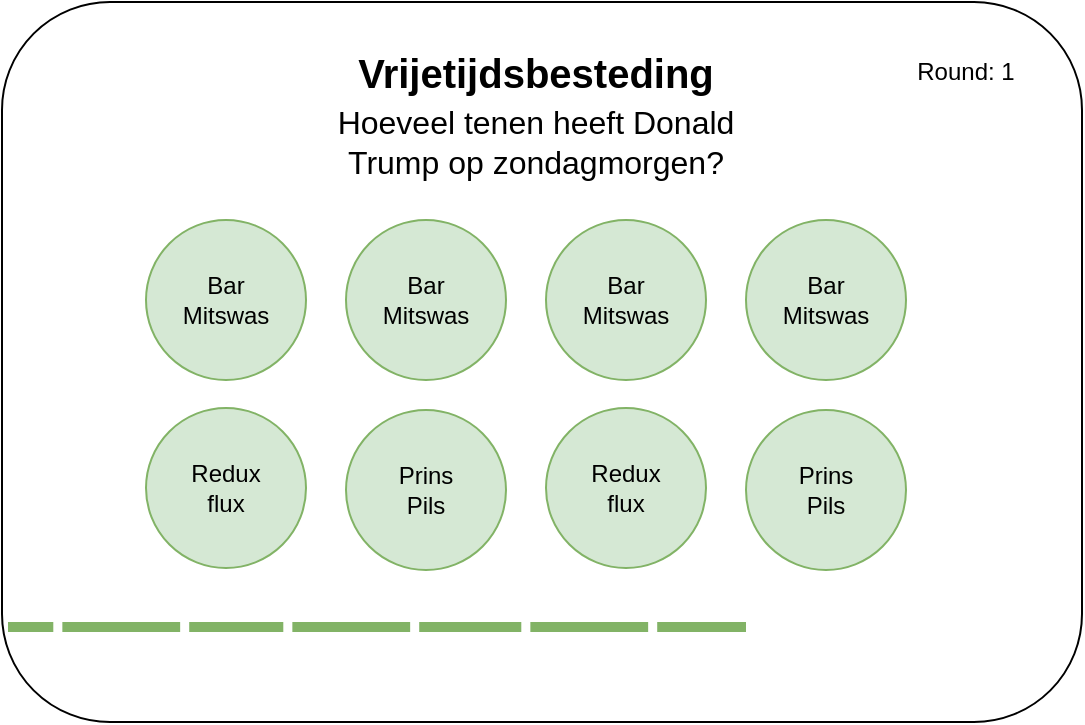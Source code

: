 <mxfile version="13.7.9" type="device" pages="2"><diagram id="pdfXi3e_HdMoi9GCl25o" name="Ongoing question"><mxGraphModel dx="1038" dy="1611" grid="1" gridSize="10" guides="1" tooltips="1" connect="1" arrows="1" fold="1" page="1" pageScale="1" pageWidth="850" pageHeight="1100" math="0" shadow="0"><root><mxCell id="0"/><mxCell id="1" parent="0"/><mxCell id="VtDwBrg5dabd_M_GHssa-1" value="" style="rounded=1;whiteSpace=wrap;html=1;align=center;" vertex="1" parent="1"><mxGeometry x="163" y="-1040" width="540" height="360" as="geometry"/></mxCell><mxCell id="f0KUmPm1klr39lteDoBg-24" value="&lt;font style=&quot;font-size: 16px&quot;&gt;Hoeveel tenen heeft Donald Trump op zondagmorgen?&lt;/font&gt;" style="text;html=1;strokeColor=none;fillColor=none;align=center;verticalAlign=middle;whiteSpace=wrap;rounded=0;" parent="1" vertex="1"><mxGeometry x="320" y="-990" width="220" height="40" as="geometry"/></mxCell><mxCell id="6EOBwrziM3T4INIzTYJY-1" value="Vrijetijdsbesteding" style="text;html=1;strokeColor=none;fillColor=none;align=center;verticalAlign=middle;whiteSpace=wrap;rounded=0;fontSize=20;fontStyle=1" parent="1" vertex="1"><mxGeometry x="335" y="-1020" width="190" height="30" as="geometry"/></mxCell><mxCell id="y0D_O-PR13gMpbfrof0i-1" value="Round: 1" style="text;html=1;strokeColor=none;fillColor=none;align=center;verticalAlign=middle;whiteSpace=wrap;rounded=0;" parent="1" vertex="1"><mxGeometry x="610" y="-1015" width="70" height="20" as="geometry"/></mxCell><mxCell id="dtlVUyWWAxWJSyLKj7vn-4" value="" style="ellipse;whiteSpace=wrap;html=1;aspect=fixed;rounded=1;fillColor=#d5e8d4;strokeColor=#82b366;" vertex="1" parent="1"><mxGeometry x="235" y="-837" width="80" height="80" as="geometry"/></mxCell><mxCell id="f0KUmPm1klr39lteDoBg-26" value="Redux&lt;br&gt;flux" style="text;html=1;strokeColor=none;fillColor=none;align=center;verticalAlign=middle;whiteSpace=wrap;rounded=0;" parent="1" vertex="1"><mxGeometry x="255" y="-807" width="40" height="20" as="geometry"/></mxCell><mxCell id="0Zbi147kwFAA5LXGtsH5-1" value="" style="group" vertex="1" connectable="0" parent="1"><mxGeometry x="335" y="-836" width="80" height="80" as="geometry"/></mxCell><mxCell id="dtlVUyWWAxWJSyLKj7vn-3" value="" style="ellipse;whiteSpace=wrap;html=1;aspect=fixed;rounded=1;fillColor=#d5e8d4;strokeColor=#82b366;" vertex="1" parent="0Zbi147kwFAA5LXGtsH5-1"><mxGeometry width="80" height="80" as="geometry"/></mxCell><mxCell id="f0KUmPm1klr39lteDoBg-27" value="Prins&lt;br&gt;Pils" style="text;html=1;strokeColor=none;fillColor=none;align=center;verticalAlign=middle;whiteSpace=wrap;rounded=0;" parent="0Zbi147kwFAA5LXGtsH5-1" vertex="1"><mxGeometry x="20" y="30" width="40" height="20" as="geometry"/></mxCell><mxCell id="0Zbi147kwFAA5LXGtsH5-2" value="" style="group" vertex="1" connectable="0" parent="1"><mxGeometry x="235" y="-931" width="80" height="80" as="geometry"/></mxCell><mxCell id="dtlVUyWWAxWJSyLKj7vn-2" value="" style="ellipse;whiteSpace=wrap;html=1;aspect=fixed;rounded=1;fillColor=#d5e8d4;strokeColor=#82b366;" vertex="1" parent="0Zbi147kwFAA5LXGtsH5-2"><mxGeometry width="80" height="80" as="geometry"/></mxCell><mxCell id="f0KUmPm1klr39lteDoBg-25" value="Bar&lt;br&gt;Mitswas" style="text;html=1;strokeColor=none;fillColor=none;align=center;verticalAlign=middle;whiteSpace=wrap;rounded=0;" parent="0Zbi147kwFAA5LXGtsH5-2" vertex="1"><mxGeometry x="20" y="30" width="40" height="20" as="geometry"/></mxCell><mxCell id="0Zbi147kwFAA5LXGtsH5-3" value="" style="group" vertex="1" connectable="0" parent="1"><mxGeometry x="335" y="-931" width="80" height="80" as="geometry"/></mxCell><mxCell id="0Zbi147kwFAA5LXGtsH5-4" value="" style="ellipse;whiteSpace=wrap;html=1;aspect=fixed;rounded=1;fillColor=#d5e8d4;strokeColor=#82b366;" vertex="1" parent="0Zbi147kwFAA5LXGtsH5-3"><mxGeometry width="80" height="80" as="geometry"/></mxCell><mxCell id="0Zbi147kwFAA5LXGtsH5-5" value="Bar&lt;br&gt;Mitswas" style="text;html=1;strokeColor=none;fillColor=none;align=center;verticalAlign=middle;whiteSpace=wrap;rounded=0;" vertex="1" parent="0Zbi147kwFAA5LXGtsH5-3"><mxGeometry x="20" y="30" width="40" height="20" as="geometry"/></mxCell><mxCell id="0Zbi147kwFAA5LXGtsH5-9" value="" style="ellipse;whiteSpace=wrap;html=1;aspect=fixed;rounded=1;fillColor=#d5e8d4;strokeColor=#82b366;" vertex="1" parent="1"><mxGeometry x="435" y="-837" width="80" height="80" as="geometry"/></mxCell><mxCell id="0Zbi147kwFAA5LXGtsH5-10" value="Redux&lt;br&gt;flux" style="text;html=1;strokeColor=none;fillColor=none;align=center;verticalAlign=middle;whiteSpace=wrap;rounded=0;" vertex="1" parent="1"><mxGeometry x="455" y="-807" width="40" height="20" as="geometry"/></mxCell><mxCell id="0Zbi147kwFAA5LXGtsH5-11" value="" style="group" vertex="1" connectable="0" parent="1"><mxGeometry x="535" y="-836" width="80" height="80" as="geometry"/></mxCell><mxCell id="0Zbi147kwFAA5LXGtsH5-12" value="" style="ellipse;whiteSpace=wrap;html=1;aspect=fixed;rounded=1;fillColor=#d5e8d4;strokeColor=#82b366;" vertex="1" parent="0Zbi147kwFAA5LXGtsH5-11"><mxGeometry width="80" height="80" as="geometry"/></mxCell><mxCell id="0Zbi147kwFAA5LXGtsH5-13" value="Prins&lt;br&gt;Pils" style="text;html=1;strokeColor=none;fillColor=none;align=center;verticalAlign=middle;whiteSpace=wrap;rounded=0;" vertex="1" parent="0Zbi147kwFAA5LXGtsH5-11"><mxGeometry x="20" y="30" width="40" height="20" as="geometry"/></mxCell><mxCell id="0Zbi147kwFAA5LXGtsH5-14" value="" style="group" vertex="1" connectable="0" parent="1"><mxGeometry x="435" y="-931" width="80" height="80" as="geometry"/></mxCell><mxCell id="0Zbi147kwFAA5LXGtsH5-15" value="" style="ellipse;whiteSpace=wrap;html=1;aspect=fixed;rounded=1;fillColor=#d5e8d4;strokeColor=#82b366;" vertex="1" parent="0Zbi147kwFAA5LXGtsH5-14"><mxGeometry width="80" height="80" as="geometry"/></mxCell><mxCell id="0Zbi147kwFAA5LXGtsH5-16" value="Bar&lt;br&gt;Mitswas" style="text;html=1;strokeColor=none;fillColor=none;align=center;verticalAlign=middle;whiteSpace=wrap;rounded=0;" vertex="1" parent="0Zbi147kwFAA5LXGtsH5-14"><mxGeometry x="20" y="30" width="40" height="20" as="geometry"/></mxCell><mxCell id="0Zbi147kwFAA5LXGtsH5-17" value="" style="group" vertex="1" connectable="0" parent="1"><mxGeometry x="535" y="-931" width="80" height="80" as="geometry"/></mxCell><mxCell id="0Zbi147kwFAA5LXGtsH5-18" value="" style="ellipse;whiteSpace=wrap;html=1;aspect=fixed;rounded=1;fillColor=#d5e8d4;strokeColor=#82b366;" vertex="1" parent="0Zbi147kwFAA5LXGtsH5-17"><mxGeometry width="80" height="80" as="geometry"/></mxCell><mxCell id="0Zbi147kwFAA5LXGtsH5-19" value="Bar&lt;br&gt;Mitswas" style="text;html=1;strokeColor=none;fillColor=none;align=center;verticalAlign=middle;whiteSpace=wrap;rounded=0;" vertex="1" parent="0Zbi147kwFAA5LXGtsH5-17"><mxGeometry x="20" y="30" width="40" height="20" as="geometry"/></mxCell><mxCell id="GJhrLzFAQUDfkH2I__Z_-1" value="" style="verticalLabelPosition=bottom;verticalAlign=top;html=1;shadow=0;dashed=0;strokeWidth=5;shape=mxgraph.android.indeterminate_progress_bar;strokeColor=#82b366;pointerEvents=1;fillColor=#d5e8d4;" vertex="1" parent="1"><mxGeometry x="166" y="-730" width="135" height="5" as="geometry"/></mxCell><mxCell id="GJhrLzFAQUDfkH2I__Z_-2" value="" style="verticalLabelPosition=bottom;verticalAlign=top;html=1;shadow=0;dashed=0;strokeWidth=5;shape=mxgraph.android.indeterminate_progress_bar;strokeColor=#82b366;pointerEvents=1;fillColor=#d5e8d4;" vertex="1" parent="1"><mxGeometry x="281" y="-730" width="135" height="5" as="geometry"/></mxCell><mxCell id="GJhrLzFAQUDfkH2I__Z_-3" value="" style="verticalLabelPosition=bottom;verticalAlign=top;html=1;shadow=0;dashed=0;strokeWidth=5;shape=mxgraph.android.indeterminate_progress_bar;strokeColor=#82b366;pointerEvents=1;fillColor=#d5e8d4;" vertex="1" parent="1"><mxGeometry x="400" y="-730" width="135" height="5" as="geometry"/></mxCell></root></mxGraphModel></diagram><diagram id="HU645Ugy4YLSwUcBaB5Y" name="Intermission"><mxGraphModel dx="1038" dy="511" grid="1" gridSize="10" guides="1" tooltips="1" connect="1" arrows="1" fold="1" page="1" pageScale="1" pageWidth="850" pageHeight="1100" math="0" shadow="0"><root><mxCell id="FEnVwiMg27qOGSBVUZnh-0"/><mxCell id="FEnVwiMg27qOGSBVUZnh-1" parent="FEnVwiMg27qOGSBVUZnh-0"/><mxCell id="FEnVwiMg27qOGSBVUZnh-3" value="" style="rounded=1;whiteSpace=wrap;html=1;align=center;" parent="FEnVwiMg27qOGSBVUZnh-1" vertex="1"><mxGeometry x="155" y="87" width="540" height="360" as="geometry"/></mxCell><mxCell id="R3vSsjOXs6tyzHS-Zdb2-0" value="Round: 1" style="text;html=1;strokeColor=none;fillColor=none;align=center;verticalAlign=middle;whiteSpace=wrap;rounded=0;" parent="FEnVwiMg27qOGSBVUZnh-1" vertex="1"><mxGeometry x="600" y="107" width="70" height="20" as="geometry"/></mxCell><mxCell id="9W8VQ9OF-hsvK7BaI9gx-0" value="Scores" style="text;html=1;strokeColor=none;fillColor=none;align=center;verticalAlign=middle;whiteSpace=wrap;rounded=0;fontSize=20;fontStyle=1" vertex="1" parent="FEnVwiMg27qOGSBVUZnh-1"><mxGeometry x="332" y="107" width="190" height="30" as="geometry"/></mxCell><mxCell id="fl66PHEmDG5DmZ_NQjIR-2" value="" style="verticalLabelPosition=bottom;verticalAlign=top;html=1;shadow=0;dashed=0;strokeWidth=5;shape=mxgraph.android.indeterminate_progress_bar;strokeColor=#82b366;pointerEvents=1;fillColor=#d5e8d4;" vertex="1" parent="FEnVwiMg27qOGSBVUZnh-1"><mxGeometry x="155" y="400" width="135" height="5" as="geometry"/></mxCell><mxCell id="fl66PHEmDG5DmZ_NQjIR-3" value="" style="group" vertex="1" connectable="0" parent="FEnVwiMg27qOGSBVUZnh-1"><mxGeometry x="266" y="150" width="319" height="210" as="geometry"/></mxCell><mxCell id="9W8VQ9OF-hsvK7BaI9gx-1" value="" style="group" vertex="1" connectable="0" parent="fl66PHEmDG5DmZ_NQjIR-3"><mxGeometry width="319" height="210" as="geometry"/></mxCell><mxCell id="FEnVwiMg27qOGSBVUZnh-9" value="" style="ellipse;whiteSpace=wrap;html=1;aspect=fixed;fillColor=#8BE88E;" parent="9W8VQ9OF-hsvK7BaI9gx-1" vertex="1"><mxGeometry x="109.346" width="88.846" height="88.846" as="geometry"/></mxCell><mxCell id="FEnVwiMg27qOGSBVUZnh-14" value="&lt;b&gt;New York Hippies&lt;/b&gt;" style="text;html=1;strokeColor=none;fillColor=none;align=center;verticalAlign=middle;whiteSpace=wrap;rounded=0;" parent="9W8VQ9OF-hsvK7BaI9gx-1" vertex="1"><mxGeometry x="122.901" y="26.654" width="72.295" height="16.154" as="geometry"/></mxCell><mxCell id="FEnVwiMg27qOGSBVUZnh-22" value="12" style="text;html=1;strokeColor=none;fillColor=none;align=center;verticalAlign=middle;whiteSpace=wrap;rounded=0;" parent="9W8VQ9OF-hsvK7BaI9gx-1" vertex="1"><mxGeometry x="140.975" y="50.885" width="36.147" height="16.154" as="geometry"/></mxCell><mxCell id="F3dS1dqqBK-wnHGcvJnP-2" value="" style="group" vertex="1" connectable="0" parent="9W8VQ9OF-hsvK7BaI9gx-1"><mxGeometry x="46.992" y="72.692" width="72.295" height="64.615" as="geometry"/></mxCell><mxCell id="FEnVwiMg27qOGSBVUZnh-8" value="" style="ellipse;whiteSpace=wrap;html=1;aspect=fixed;fillColor=#A7E8B0;" parent="F3dS1dqqBK-wnHGcvJnP-2" vertex="1"><mxGeometry width="64.615" height="64.615" as="geometry"/></mxCell><mxCell id="FEnVwiMg27qOGSBVUZnh-11" value="&lt;b&gt;Reduxers&lt;/b&gt;" style="text;html=1;strokeColor=none;fillColor=none;align=center;verticalAlign=middle;whiteSpace=wrap;rounded=0;" parent="F3dS1dqqBK-wnHGcvJnP-2" vertex="1"><mxGeometry x="13.555" y="16.154" width="45.184" height="16.154" as="geometry"/></mxCell><mxCell id="FEnVwiMg27qOGSBVUZnh-21" value="10" style="text;html=1;strokeColor=none;fillColor=none;align=center;verticalAlign=middle;whiteSpace=wrap;rounded=0;" parent="F3dS1dqqBK-wnHGcvJnP-2" vertex="1"><mxGeometry x="18.074" y="32.308" width="36.147" height="16.154" as="geometry"/></mxCell><mxCell id="F3dS1dqqBK-wnHGcvJnP-4" value="" style="group;" vertex="1" connectable="0" parent="9W8VQ9OF-hsvK7BaI9gx-1"><mxGeometry x="193.388" y="75.115" width="72.295" height="64.615" as="geometry"/></mxCell><mxCell id="FEnVwiMg27qOGSBVUZnh-7" value="" style="ellipse;whiteSpace=wrap;html=1;aspect=fixed;fillColor=#C5E8C8;" parent="F3dS1dqqBK-wnHGcvJnP-4" vertex="1"><mxGeometry width="64.615" height="64.615" as="geometry"/></mxCell><mxCell id="FEnVwiMg27qOGSBVUZnh-13" value="&lt;b&gt;Beren&lt;br&gt;klauwies&lt;/b&gt;" style="text;html=1;strokeColor=none;fillColor=none;align=center;verticalAlign=middle;whiteSpace=wrap;rounded=0;" parent="F3dS1dqqBK-wnHGcvJnP-4" vertex="1"><mxGeometry x="11.296" y="16.154" width="49.703" height="16.154" as="geometry"/></mxCell><mxCell id="FEnVwiMg27qOGSBVUZnh-23" value="9" style="text;html=1;strokeColor=none;fillColor=none;align=center;verticalAlign=middle;whiteSpace=wrap;rounded=0;" parent="F3dS1dqqBK-wnHGcvJnP-4" vertex="1"><mxGeometry x="18.074" y="40.385" width="36.147" height="16.154" as="geometry"/></mxCell><mxCell id="F3dS1dqqBK-wnHGcvJnP-5" value="" style="group" vertex="1" connectable="0" parent="9W8VQ9OF-hsvK7BaI9gx-1"><mxGeometry x="138.263" y="145.385" width="72.295" height="64.615" as="geometry"/></mxCell><mxCell id="F3dS1dqqBK-wnHGcvJnP-6" value="" style="group" vertex="1" connectable="0" parent="9W8VQ9OF-hsvK7BaI9gx-1"><mxGeometry y="145.385" width="72.295" height="64.615" as="geometry"/></mxCell><mxCell id="FEnVwiMg27qOGSBVUZnh-6" value="" style="ellipse;whiteSpace=wrap;html=1;aspect=fixed;fillColor=#D5E8D4;" parent="F3dS1dqqBK-wnHGcvJnP-6" vertex="1"><mxGeometry width="64.615" height="64.615" as="geometry"/></mxCell><mxCell id="FEnVwiMg27qOGSBVUZnh-16" value="&lt;b&gt;Wijn&lt;br&gt;Trutjes&lt;/b&gt;" style="text;html=1;strokeColor=none;fillColor=none;align=center;verticalAlign=middle;whiteSpace=wrap;rounded=0;" parent="F3dS1dqqBK-wnHGcvJnP-6" vertex="1"><mxGeometry x="18.074" y="16.154" width="36.147" height="16.154" as="geometry"/></mxCell><mxCell id="FEnVwiMg27qOGSBVUZnh-26" value="0.1" style="text;html=1;strokeColor=none;fillColor=none;align=center;verticalAlign=middle;whiteSpace=wrap;rounded=0;" parent="F3dS1dqqBK-wnHGcvJnP-6" vertex="1"><mxGeometry x="18.074" y="40.385" width="36.147" height="16.154" as="geometry"/></mxCell><mxCell id="F3dS1dqqBK-wnHGcvJnP-8" value="" style="group" vertex="1" connectable="0" parent="9W8VQ9OF-hsvK7BaI9gx-1"><mxGeometry x="81.331" y="145.385" width="72.295" height="64.615" as="geometry"/></mxCell><mxCell id="FEnVwiMg27qOGSBVUZnh-4" value="" style="ellipse;whiteSpace=wrap;html=1;aspect=fixed;fillColor=#D5E8D4;" parent="F3dS1dqqBK-wnHGcvJnP-8" vertex="1"><mxGeometry width="64.615" height="64.615" as="geometry"/></mxCell><mxCell id="FEnVwiMg27qOGSBVUZnh-12" value="&lt;b&gt;Bar&lt;br&gt;Mitswas&lt;/b&gt;" style="text;html=1;strokeColor=none;fillColor=none;align=center;verticalAlign=middle;whiteSpace=wrap;rounded=0;" parent="F3dS1dqqBK-wnHGcvJnP-8" vertex="1"><mxGeometry x="13.555" y="16.154" width="45.184" height="16.154" as="geometry"/></mxCell><mxCell id="FEnVwiMg27qOGSBVUZnh-24" value="3" style="text;html=1;strokeColor=none;fillColor=none;align=center;verticalAlign=middle;whiteSpace=wrap;rounded=0;" parent="F3dS1dqqBK-wnHGcvJnP-8" vertex="1"><mxGeometry x="18.074" y="40.385" width="36.147" height="16.154" as="geometry"/></mxCell><mxCell id="FEnVwiMg27qOGSBVUZnh-5" value="" style="ellipse;whiteSpace=wrap;html=1;aspect=fixed;fillColor=#D5E8D4;" parent="9W8VQ9OF-hsvK7BaI9gx-1" vertex="1"><mxGeometry x="165.374" y="145.385" width="64.615" height="64.615" as="geometry"/></mxCell><mxCell id="F3dS1dqqBK-wnHGcvJnP-13" value="" style="group" vertex="1" connectable="0" parent="9W8VQ9OF-hsvK7BaI9gx-1"><mxGeometry x="183.448" y="161.538" width="36.147" height="40.385" as="geometry"/></mxCell><mxCell id="FEnVwiMg27qOGSBVUZnh-15" value="&lt;b&gt;Prins&lt;br&gt;Pils&lt;/b&gt;" style="text;html=1;strokeColor=none;fillColor=none;align=center;verticalAlign=middle;whiteSpace=wrap;rounded=0;" parent="F3dS1dqqBK-wnHGcvJnP-13" vertex="1"><mxGeometry width="36.147" height="16.154" as="geometry"/></mxCell><mxCell id="FEnVwiMg27qOGSBVUZnh-25" value="2" style="text;html=1;strokeColor=none;fillColor=none;align=center;verticalAlign=middle;whiteSpace=wrap;rounded=0;" parent="F3dS1dqqBK-wnHGcvJnP-13" vertex="1"><mxGeometry y="24.231" width="36.147" height="16.154" as="geometry"/></mxCell><mxCell id="F3dS1dqqBK-wnHGcvJnP-14" value="" style="group" vertex="1" connectable="0" parent="9W8VQ9OF-hsvK7BaI9gx-1"><mxGeometry x="246.705" y="145.385" width="72.295" height="64.615" as="geometry"/></mxCell><mxCell id="F3dS1dqqBK-wnHGcvJnP-15" value="" style="ellipse;whiteSpace=wrap;html=1;aspect=fixed;fillColor=#D5E8D4;" vertex="1" parent="F3dS1dqqBK-wnHGcvJnP-14"><mxGeometry width="64.615" height="64.615" as="geometry"/></mxCell><mxCell id="F3dS1dqqBK-wnHGcvJnP-16" value="&lt;b&gt;Boeren&lt;/b&gt;" style="text;html=1;strokeColor=none;fillColor=none;align=center;verticalAlign=middle;whiteSpace=wrap;rounded=0;" vertex="1" parent="F3dS1dqqBK-wnHGcvJnP-14"><mxGeometry x="18.074" y="16.154" width="36.147" height="16.154" as="geometry"/></mxCell><mxCell id="F3dS1dqqBK-wnHGcvJnP-17" value="1.2" style="text;html=1;strokeColor=none;fillColor=none;align=center;verticalAlign=middle;whiteSpace=wrap;rounded=0;" vertex="1" parent="F3dS1dqqBK-wnHGcvJnP-14"><mxGeometry x="18.074" y="40.385" width="36.147" height="16.154" as="geometry"/></mxCell><mxCell id="fl66PHEmDG5DmZ_NQjIR-5" value="" style="verticalLabelPosition=bottom;verticalAlign=top;html=1;shadow=0;dashed=0;strokeWidth=5;shape=mxgraph.android.indeterminate_progress_bar;strokeColor=#82b366;pointerEvents=1;fillColor=#d5e8d4;" vertex="1" parent="FEnVwiMg27qOGSBVUZnh-1"><mxGeometry x="270" y="400" width="135" height="5" as="geometry"/></mxCell><mxCell id="fl66PHEmDG5DmZ_NQjIR-6" value="" style="verticalLabelPosition=bottom;verticalAlign=top;html=1;shadow=0;dashed=0;strokeWidth=5;shape=mxgraph.android.indeterminate_progress_bar;strokeColor=#82b366;pointerEvents=1;fillColor=#d5e8d4;" vertex="1" parent="FEnVwiMg27qOGSBVUZnh-1"><mxGeometry x="389" y="400" width="135" height="5" as="geometry"/></mxCell></root></mxGraphModel></diagram></mxfile>